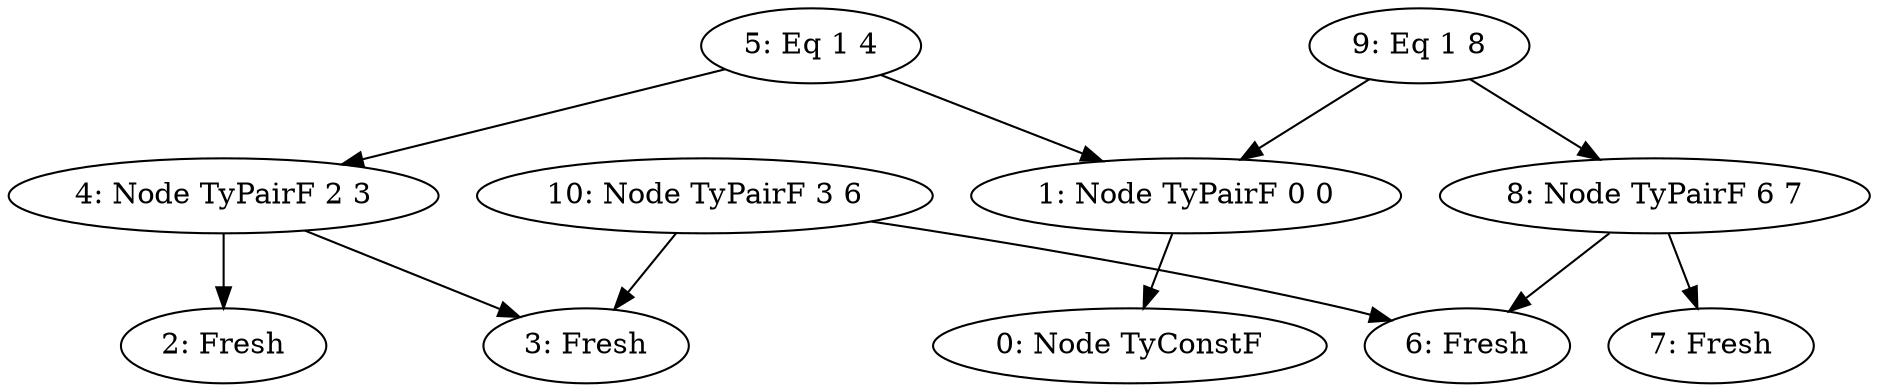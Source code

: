 digraph 
{
  "0" [label="0: Node TyConstF"]
  "1" [label="1: Node TyPairF 0 0"]
  "2" [label="2: Fresh"]
  "3" [label="3: Fresh"]
  "4" [label="4: Node TyPairF 2 3"]
  "5" [label="5: Eq 1 4"]
  "6" [label="6: Fresh"]
  "7" [label="7: Fresh"]
  "8" [label="8: Node TyPairF 6 7"]
  "9" [label="9: Eq 1 8"]
  "10" [label="10: Node TyPairF 3 6"]
  "1" -> "0"
  "4" -> "2"
  "4" -> "3"
  "5" -> "1"
  "5" -> "4"
  "8" -> "6"
  "8" -> "7"
  "9" -> "1"
  "9" -> "8"
  "10" -> "3"
  "10" -> "6"
}
